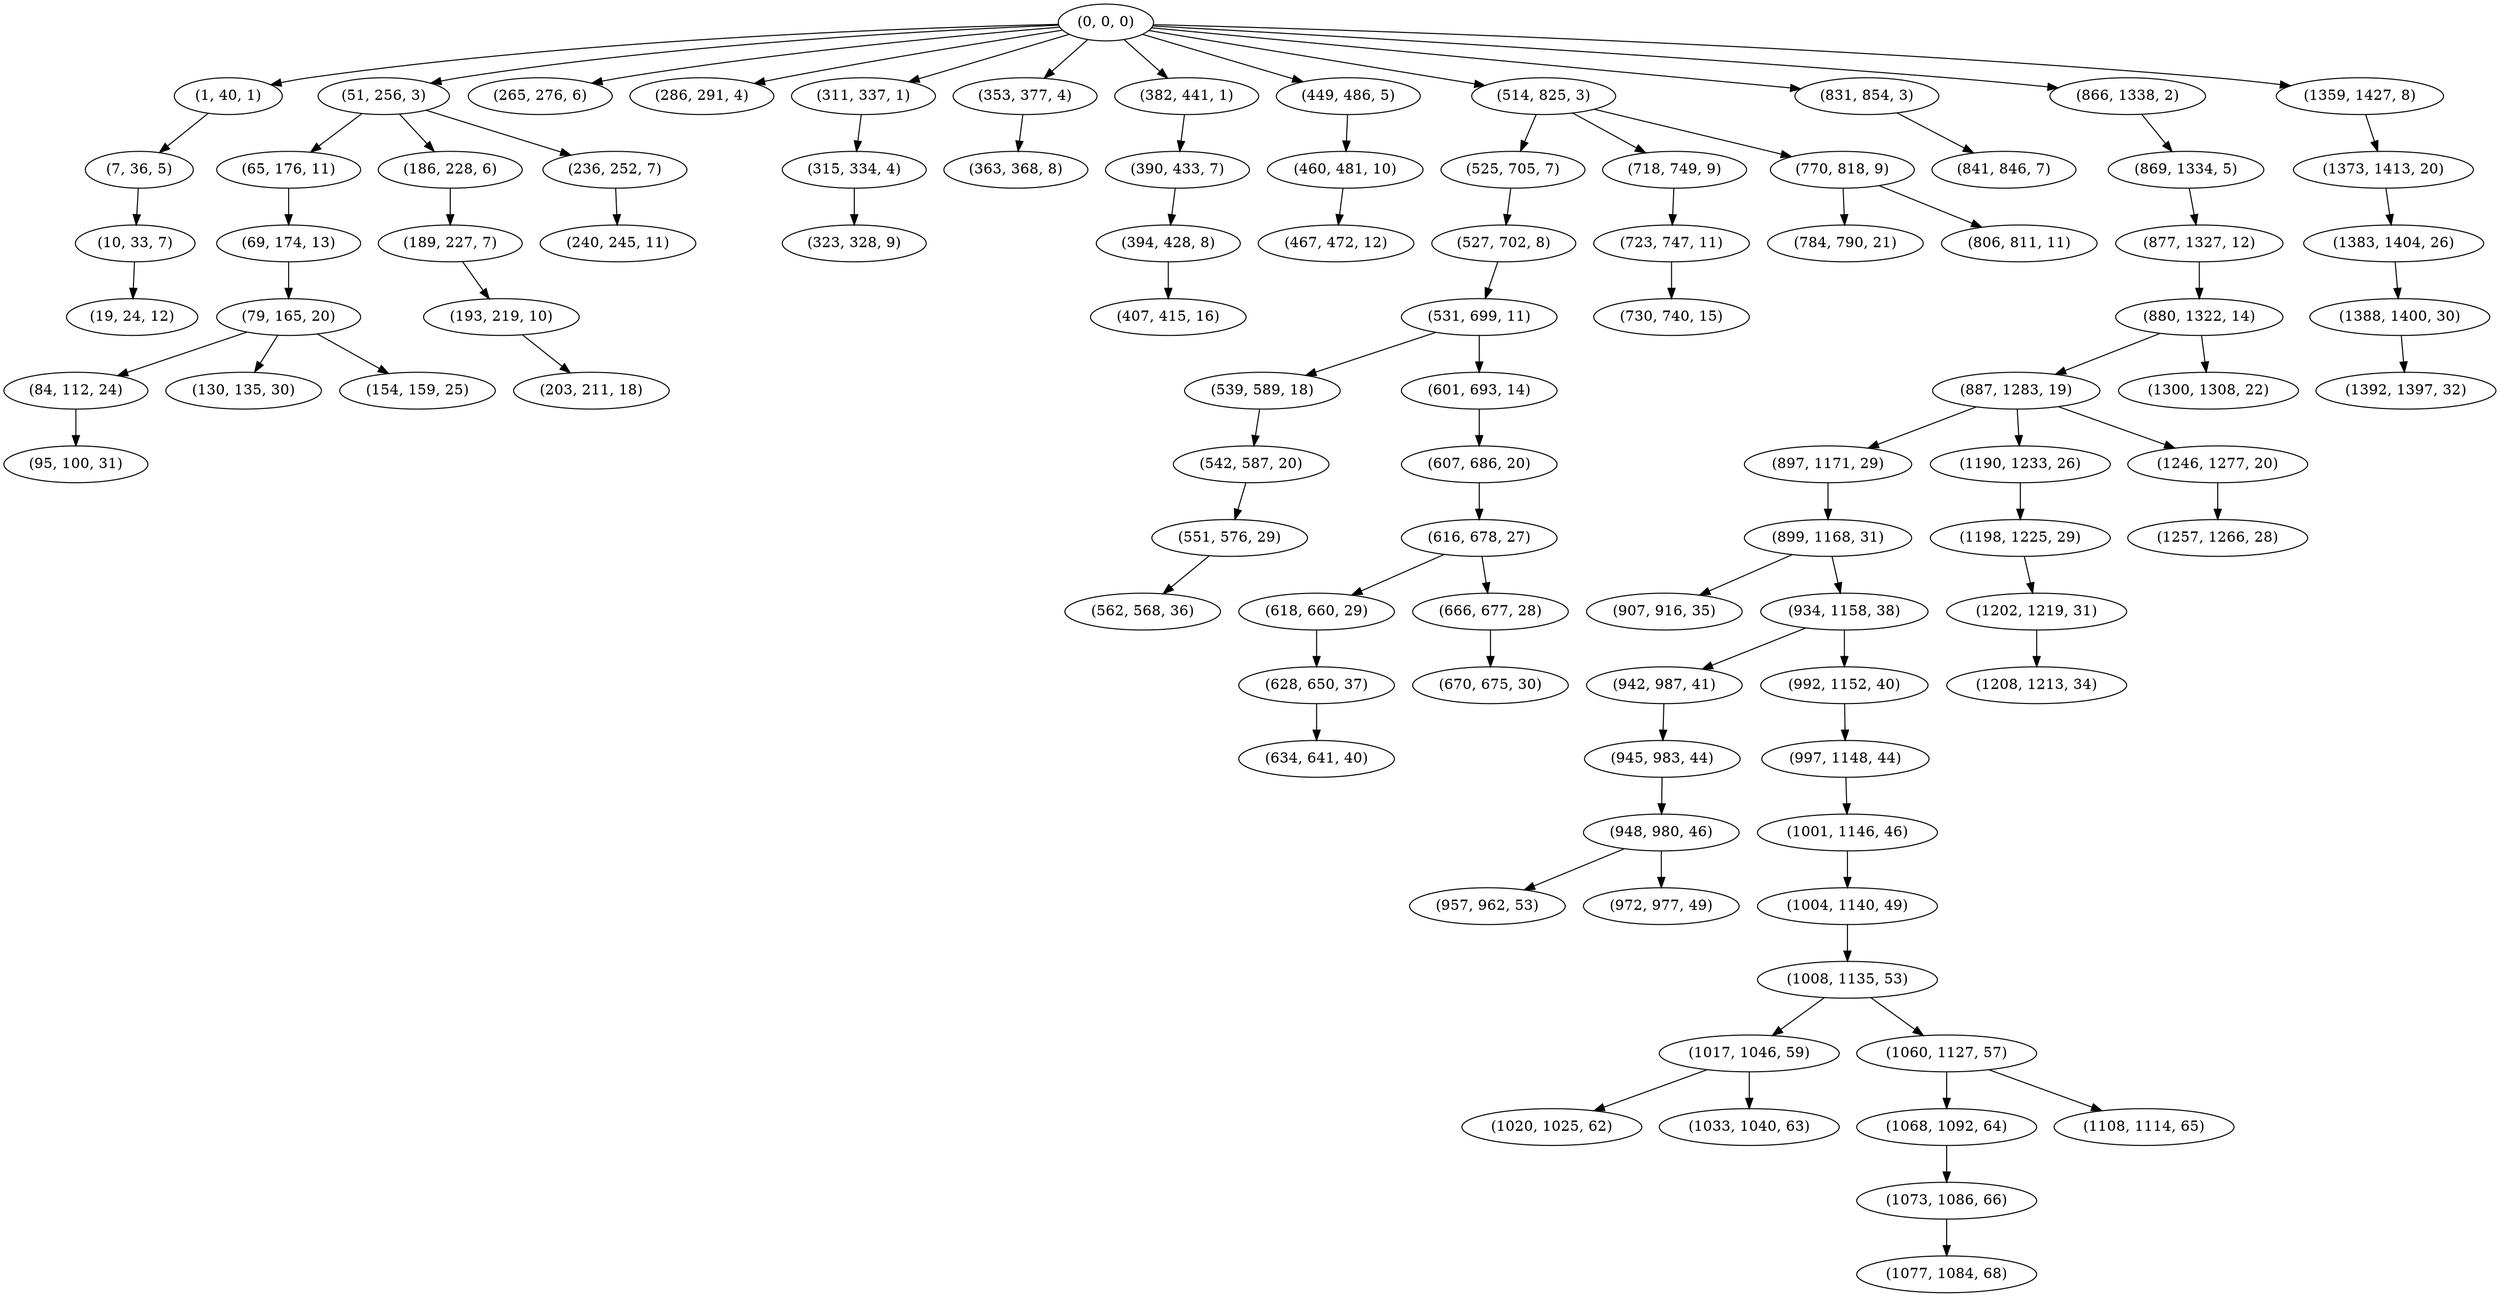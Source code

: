 digraph tree {
    "(0, 0, 0)";
    "(1, 40, 1)";
    "(7, 36, 5)";
    "(10, 33, 7)";
    "(19, 24, 12)";
    "(51, 256, 3)";
    "(65, 176, 11)";
    "(69, 174, 13)";
    "(79, 165, 20)";
    "(84, 112, 24)";
    "(95, 100, 31)";
    "(130, 135, 30)";
    "(154, 159, 25)";
    "(186, 228, 6)";
    "(189, 227, 7)";
    "(193, 219, 10)";
    "(203, 211, 18)";
    "(236, 252, 7)";
    "(240, 245, 11)";
    "(265, 276, 6)";
    "(286, 291, 4)";
    "(311, 337, 1)";
    "(315, 334, 4)";
    "(323, 328, 9)";
    "(353, 377, 4)";
    "(363, 368, 8)";
    "(382, 441, 1)";
    "(390, 433, 7)";
    "(394, 428, 8)";
    "(407, 415, 16)";
    "(449, 486, 5)";
    "(460, 481, 10)";
    "(467, 472, 12)";
    "(514, 825, 3)";
    "(525, 705, 7)";
    "(527, 702, 8)";
    "(531, 699, 11)";
    "(539, 589, 18)";
    "(542, 587, 20)";
    "(551, 576, 29)";
    "(562, 568, 36)";
    "(601, 693, 14)";
    "(607, 686, 20)";
    "(616, 678, 27)";
    "(618, 660, 29)";
    "(628, 650, 37)";
    "(634, 641, 40)";
    "(666, 677, 28)";
    "(670, 675, 30)";
    "(718, 749, 9)";
    "(723, 747, 11)";
    "(730, 740, 15)";
    "(770, 818, 9)";
    "(784, 790, 21)";
    "(806, 811, 11)";
    "(831, 854, 3)";
    "(841, 846, 7)";
    "(866, 1338, 2)";
    "(869, 1334, 5)";
    "(877, 1327, 12)";
    "(880, 1322, 14)";
    "(887, 1283, 19)";
    "(897, 1171, 29)";
    "(899, 1168, 31)";
    "(907, 916, 35)";
    "(934, 1158, 38)";
    "(942, 987, 41)";
    "(945, 983, 44)";
    "(948, 980, 46)";
    "(957, 962, 53)";
    "(972, 977, 49)";
    "(992, 1152, 40)";
    "(997, 1148, 44)";
    "(1001, 1146, 46)";
    "(1004, 1140, 49)";
    "(1008, 1135, 53)";
    "(1017, 1046, 59)";
    "(1020, 1025, 62)";
    "(1033, 1040, 63)";
    "(1060, 1127, 57)";
    "(1068, 1092, 64)";
    "(1073, 1086, 66)";
    "(1077, 1084, 68)";
    "(1108, 1114, 65)";
    "(1190, 1233, 26)";
    "(1198, 1225, 29)";
    "(1202, 1219, 31)";
    "(1208, 1213, 34)";
    "(1246, 1277, 20)";
    "(1257, 1266, 28)";
    "(1300, 1308, 22)";
    "(1359, 1427, 8)";
    "(1373, 1413, 20)";
    "(1383, 1404, 26)";
    "(1388, 1400, 30)";
    "(1392, 1397, 32)";
    "(0, 0, 0)" -> "(1, 40, 1)";
    "(0, 0, 0)" -> "(51, 256, 3)";
    "(0, 0, 0)" -> "(265, 276, 6)";
    "(0, 0, 0)" -> "(286, 291, 4)";
    "(0, 0, 0)" -> "(311, 337, 1)";
    "(0, 0, 0)" -> "(353, 377, 4)";
    "(0, 0, 0)" -> "(382, 441, 1)";
    "(0, 0, 0)" -> "(449, 486, 5)";
    "(0, 0, 0)" -> "(514, 825, 3)";
    "(0, 0, 0)" -> "(831, 854, 3)";
    "(0, 0, 0)" -> "(866, 1338, 2)";
    "(0, 0, 0)" -> "(1359, 1427, 8)";
    "(1, 40, 1)" -> "(7, 36, 5)";
    "(7, 36, 5)" -> "(10, 33, 7)";
    "(10, 33, 7)" -> "(19, 24, 12)";
    "(51, 256, 3)" -> "(65, 176, 11)";
    "(51, 256, 3)" -> "(186, 228, 6)";
    "(51, 256, 3)" -> "(236, 252, 7)";
    "(65, 176, 11)" -> "(69, 174, 13)";
    "(69, 174, 13)" -> "(79, 165, 20)";
    "(79, 165, 20)" -> "(84, 112, 24)";
    "(79, 165, 20)" -> "(130, 135, 30)";
    "(79, 165, 20)" -> "(154, 159, 25)";
    "(84, 112, 24)" -> "(95, 100, 31)";
    "(186, 228, 6)" -> "(189, 227, 7)";
    "(189, 227, 7)" -> "(193, 219, 10)";
    "(193, 219, 10)" -> "(203, 211, 18)";
    "(236, 252, 7)" -> "(240, 245, 11)";
    "(311, 337, 1)" -> "(315, 334, 4)";
    "(315, 334, 4)" -> "(323, 328, 9)";
    "(353, 377, 4)" -> "(363, 368, 8)";
    "(382, 441, 1)" -> "(390, 433, 7)";
    "(390, 433, 7)" -> "(394, 428, 8)";
    "(394, 428, 8)" -> "(407, 415, 16)";
    "(449, 486, 5)" -> "(460, 481, 10)";
    "(460, 481, 10)" -> "(467, 472, 12)";
    "(514, 825, 3)" -> "(525, 705, 7)";
    "(514, 825, 3)" -> "(718, 749, 9)";
    "(514, 825, 3)" -> "(770, 818, 9)";
    "(525, 705, 7)" -> "(527, 702, 8)";
    "(527, 702, 8)" -> "(531, 699, 11)";
    "(531, 699, 11)" -> "(539, 589, 18)";
    "(531, 699, 11)" -> "(601, 693, 14)";
    "(539, 589, 18)" -> "(542, 587, 20)";
    "(542, 587, 20)" -> "(551, 576, 29)";
    "(551, 576, 29)" -> "(562, 568, 36)";
    "(601, 693, 14)" -> "(607, 686, 20)";
    "(607, 686, 20)" -> "(616, 678, 27)";
    "(616, 678, 27)" -> "(618, 660, 29)";
    "(616, 678, 27)" -> "(666, 677, 28)";
    "(618, 660, 29)" -> "(628, 650, 37)";
    "(628, 650, 37)" -> "(634, 641, 40)";
    "(666, 677, 28)" -> "(670, 675, 30)";
    "(718, 749, 9)" -> "(723, 747, 11)";
    "(723, 747, 11)" -> "(730, 740, 15)";
    "(770, 818, 9)" -> "(784, 790, 21)";
    "(770, 818, 9)" -> "(806, 811, 11)";
    "(831, 854, 3)" -> "(841, 846, 7)";
    "(866, 1338, 2)" -> "(869, 1334, 5)";
    "(869, 1334, 5)" -> "(877, 1327, 12)";
    "(877, 1327, 12)" -> "(880, 1322, 14)";
    "(880, 1322, 14)" -> "(887, 1283, 19)";
    "(880, 1322, 14)" -> "(1300, 1308, 22)";
    "(887, 1283, 19)" -> "(897, 1171, 29)";
    "(887, 1283, 19)" -> "(1190, 1233, 26)";
    "(887, 1283, 19)" -> "(1246, 1277, 20)";
    "(897, 1171, 29)" -> "(899, 1168, 31)";
    "(899, 1168, 31)" -> "(907, 916, 35)";
    "(899, 1168, 31)" -> "(934, 1158, 38)";
    "(934, 1158, 38)" -> "(942, 987, 41)";
    "(934, 1158, 38)" -> "(992, 1152, 40)";
    "(942, 987, 41)" -> "(945, 983, 44)";
    "(945, 983, 44)" -> "(948, 980, 46)";
    "(948, 980, 46)" -> "(957, 962, 53)";
    "(948, 980, 46)" -> "(972, 977, 49)";
    "(992, 1152, 40)" -> "(997, 1148, 44)";
    "(997, 1148, 44)" -> "(1001, 1146, 46)";
    "(1001, 1146, 46)" -> "(1004, 1140, 49)";
    "(1004, 1140, 49)" -> "(1008, 1135, 53)";
    "(1008, 1135, 53)" -> "(1017, 1046, 59)";
    "(1008, 1135, 53)" -> "(1060, 1127, 57)";
    "(1017, 1046, 59)" -> "(1020, 1025, 62)";
    "(1017, 1046, 59)" -> "(1033, 1040, 63)";
    "(1060, 1127, 57)" -> "(1068, 1092, 64)";
    "(1060, 1127, 57)" -> "(1108, 1114, 65)";
    "(1068, 1092, 64)" -> "(1073, 1086, 66)";
    "(1073, 1086, 66)" -> "(1077, 1084, 68)";
    "(1190, 1233, 26)" -> "(1198, 1225, 29)";
    "(1198, 1225, 29)" -> "(1202, 1219, 31)";
    "(1202, 1219, 31)" -> "(1208, 1213, 34)";
    "(1246, 1277, 20)" -> "(1257, 1266, 28)";
    "(1359, 1427, 8)" -> "(1373, 1413, 20)";
    "(1373, 1413, 20)" -> "(1383, 1404, 26)";
    "(1383, 1404, 26)" -> "(1388, 1400, 30)";
    "(1388, 1400, 30)" -> "(1392, 1397, 32)";
}
